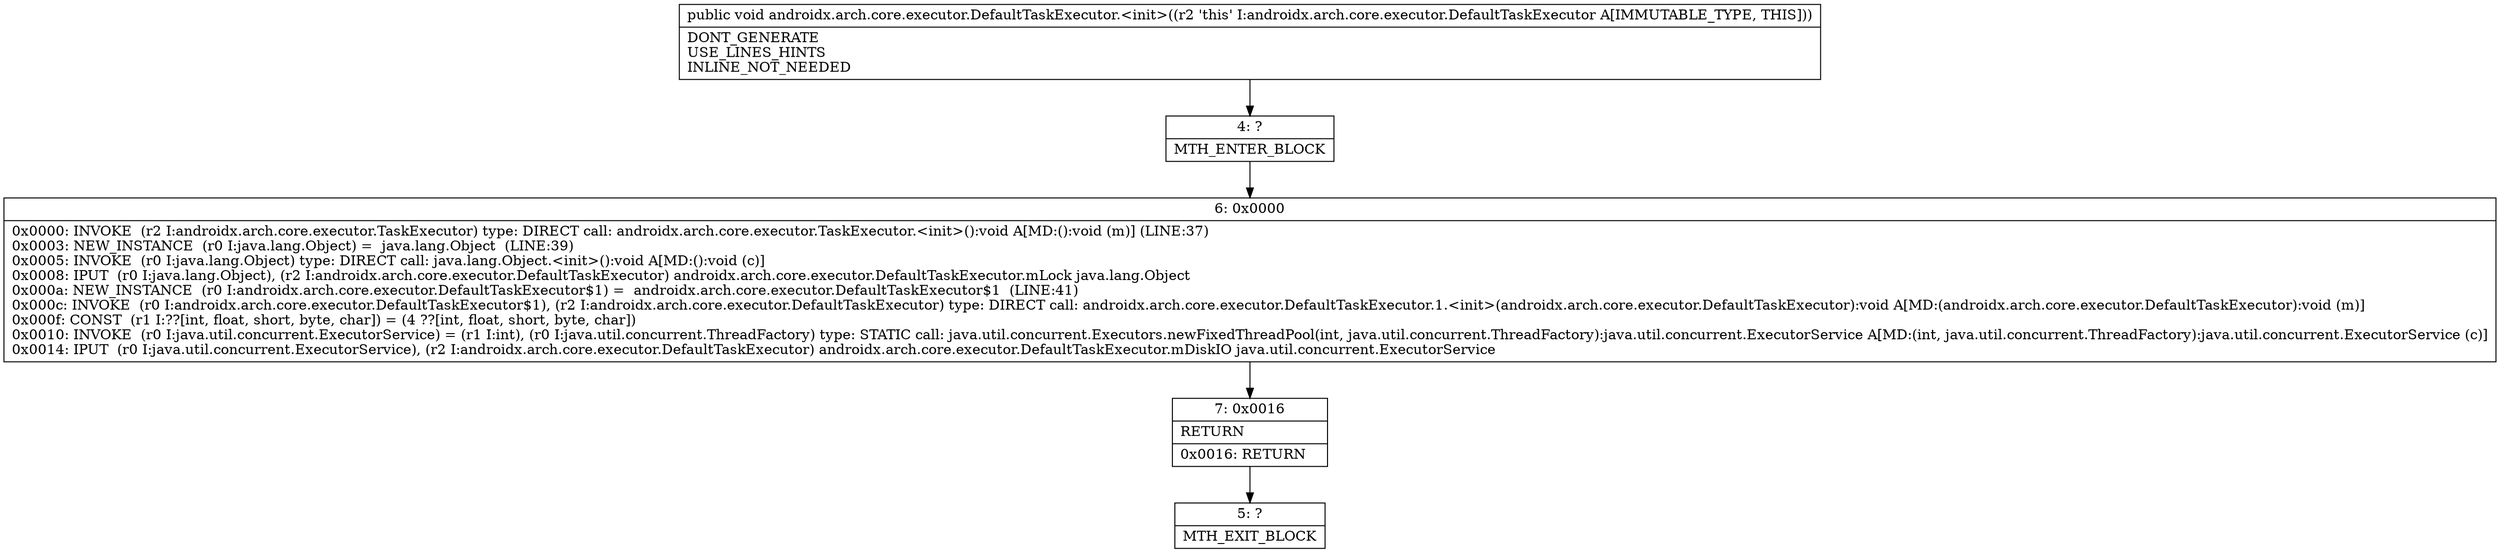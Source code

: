 digraph "CFG forandroidx.arch.core.executor.DefaultTaskExecutor.\<init\>()V" {
Node_4 [shape=record,label="{4\:\ ?|MTH_ENTER_BLOCK\l}"];
Node_6 [shape=record,label="{6\:\ 0x0000|0x0000: INVOKE  (r2 I:androidx.arch.core.executor.TaskExecutor) type: DIRECT call: androidx.arch.core.executor.TaskExecutor.\<init\>():void A[MD:():void (m)] (LINE:37)\l0x0003: NEW_INSTANCE  (r0 I:java.lang.Object) =  java.lang.Object  (LINE:39)\l0x0005: INVOKE  (r0 I:java.lang.Object) type: DIRECT call: java.lang.Object.\<init\>():void A[MD:():void (c)]\l0x0008: IPUT  (r0 I:java.lang.Object), (r2 I:androidx.arch.core.executor.DefaultTaskExecutor) androidx.arch.core.executor.DefaultTaskExecutor.mLock java.lang.Object \l0x000a: NEW_INSTANCE  (r0 I:androidx.arch.core.executor.DefaultTaskExecutor$1) =  androidx.arch.core.executor.DefaultTaskExecutor$1  (LINE:41)\l0x000c: INVOKE  (r0 I:androidx.arch.core.executor.DefaultTaskExecutor$1), (r2 I:androidx.arch.core.executor.DefaultTaskExecutor) type: DIRECT call: androidx.arch.core.executor.DefaultTaskExecutor.1.\<init\>(androidx.arch.core.executor.DefaultTaskExecutor):void A[MD:(androidx.arch.core.executor.DefaultTaskExecutor):void (m)]\l0x000f: CONST  (r1 I:??[int, float, short, byte, char]) = (4 ??[int, float, short, byte, char]) \l0x0010: INVOKE  (r0 I:java.util.concurrent.ExecutorService) = (r1 I:int), (r0 I:java.util.concurrent.ThreadFactory) type: STATIC call: java.util.concurrent.Executors.newFixedThreadPool(int, java.util.concurrent.ThreadFactory):java.util.concurrent.ExecutorService A[MD:(int, java.util.concurrent.ThreadFactory):java.util.concurrent.ExecutorService (c)]\l0x0014: IPUT  (r0 I:java.util.concurrent.ExecutorService), (r2 I:androidx.arch.core.executor.DefaultTaskExecutor) androidx.arch.core.executor.DefaultTaskExecutor.mDiskIO java.util.concurrent.ExecutorService \l}"];
Node_7 [shape=record,label="{7\:\ 0x0016|RETURN\l|0x0016: RETURN   \l}"];
Node_5 [shape=record,label="{5\:\ ?|MTH_EXIT_BLOCK\l}"];
MethodNode[shape=record,label="{public void androidx.arch.core.executor.DefaultTaskExecutor.\<init\>((r2 'this' I:androidx.arch.core.executor.DefaultTaskExecutor A[IMMUTABLE_TYPE, THIS]))  | DONT_GENERATE\lUSE_LINES_HINTS\lINLINE_NOT_NEEDED\l}"];
MethodNode -> Node_4;Node_4 -> Node_6;
Node_6 -> Node_7;
Node_7 -> Node_5;
}

